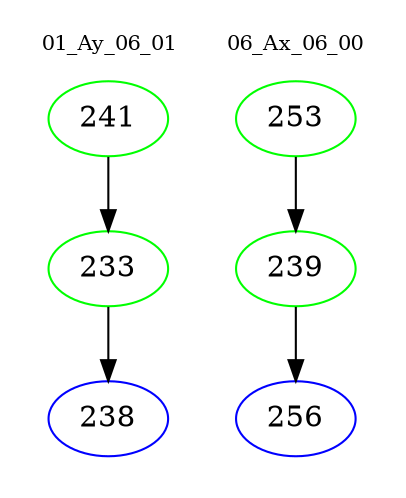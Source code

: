 digraph{
subgraph cluster_0 {
color = white
label = "01_Ay_06_01";
fontsize=10;
T0_241 [label="241", color="green"]
T0_241 -> T0_233 [color="black"]
T0_233 [label="233", color="green"]
T0_233 -> T0_238 [color="black"]
T0_238 [label="238", color="blue"]
}
subgraph cluster_1 {
color = white
label = "06_Ax_06_00";
fontsize=10;
T1_253 [label="253", color="green"]
T1_253 -> T1_239 [color="black"]
T1_239 [label="239", color="green"]
T1_239 -> T1_256 [color="black"]
T1_256 [label="256", color="blue"]
}
}
